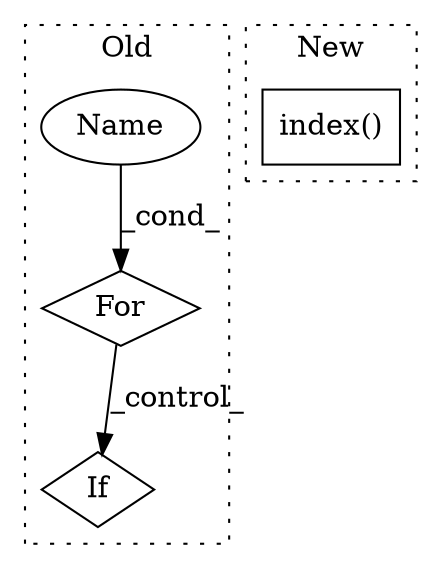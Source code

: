 digraph G {
subgraph cluster0 {
1 [label="For" a="107" s="2865,2918" l="4,14" shape="diamond"];
3 [label="If" a="96" s="3229" l="3" shape="diamond"];
4 [label="Name" a="87" s="2880" l="8" shape="ellipse"];
label = "Old";
style="dotted";
}
subgraph cluster1 {
2 [label="index()" a="75" s="4796,4815" l="14,1" shape="box"];
label = "New";
style="dotted";
}
1 -> 3 [label="_control_"];
4 -> 1 [label="_cond_"];
}